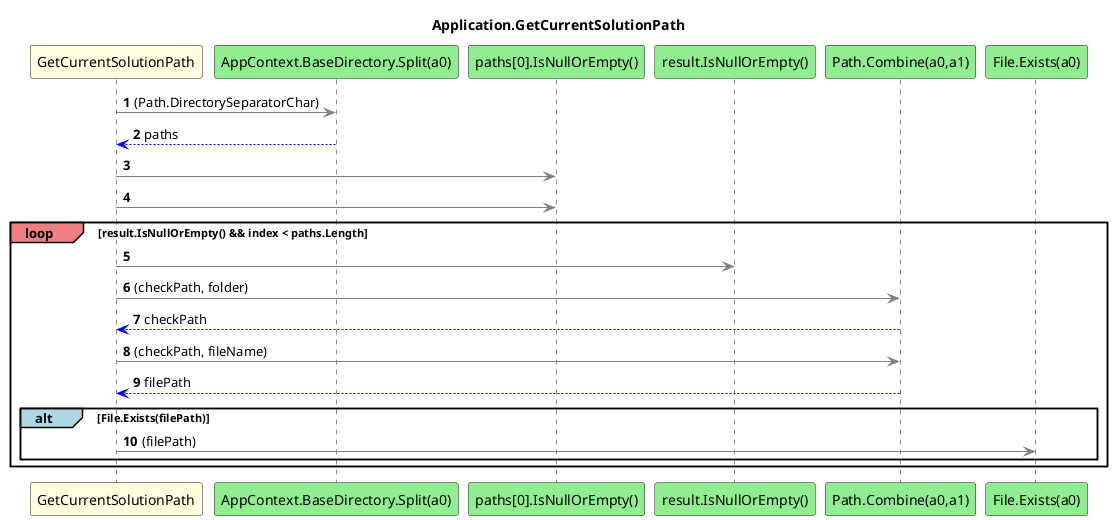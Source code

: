 @startuml Application.GetCurrentSolutionPath
title Application.GetCurrentSolutionPath
participant "GetCurrentSolutionPath" as GetCurrentSolutionPath #LightYellow
participant "AppContext.BaseDirectory.Split(a0)" as AppContext_BaseDirectory_Split_a0 #LightGreen
participant "paths[0].IsNullOrEmpty()" as paths_0_IsNullOrEmpty #LightGreen
participant "result.IsNullOrEmpty()" as result_IsNullOrEmpty #LightGreen
participant "Path.Combine(a0,a1)" as Path_Combine_a0_a1 #LightGreen
participant "File.Exists(a0)" as File_Exists_a0 #LightGreen
autonumber
GetCurrentSolutionPath -[#grey]> AppContext_BaseDirectory_Split_a0 : (Path.DirectorySeparatorChar)
AppContext_BaseDirectory_Split_a0 -[#blue]-> GetCurrentSolutionPath : paths
GetCurrentSolutionPath -[#grey]> paths_0_IsNullOrEmpty
GetCurrentSolutionPath -[#grey]> paths_0_IsNullOrEmpty
loop#LightCoral result.IsNullOrEmpty() && index < paths.Length
    GetCurrentSolutionPath -[#grey]> result_IsNullOrEmpty
    GetCurrentSolutionPath -[#grey]> Path_Combine_a0_a1 : (checkPath, folder)
    Path_Combine_a0_a1 -[#blue]-> GetCurrentSolutionPath : checkPath
    GetCurrentSolutionPath -[#grey]> Path_Combine_a0_a1 : (checkPath, fileName)
    Path_Combine_a0_a1 -[#blue]-> GetCurrentSolutionPath : filePath
    alt#LightBlue File.Exists(filePath)
        GetCurrentSolutionPath -[#grey]> File_Exists_a0 : (filePath)
    end
end
@enduml
